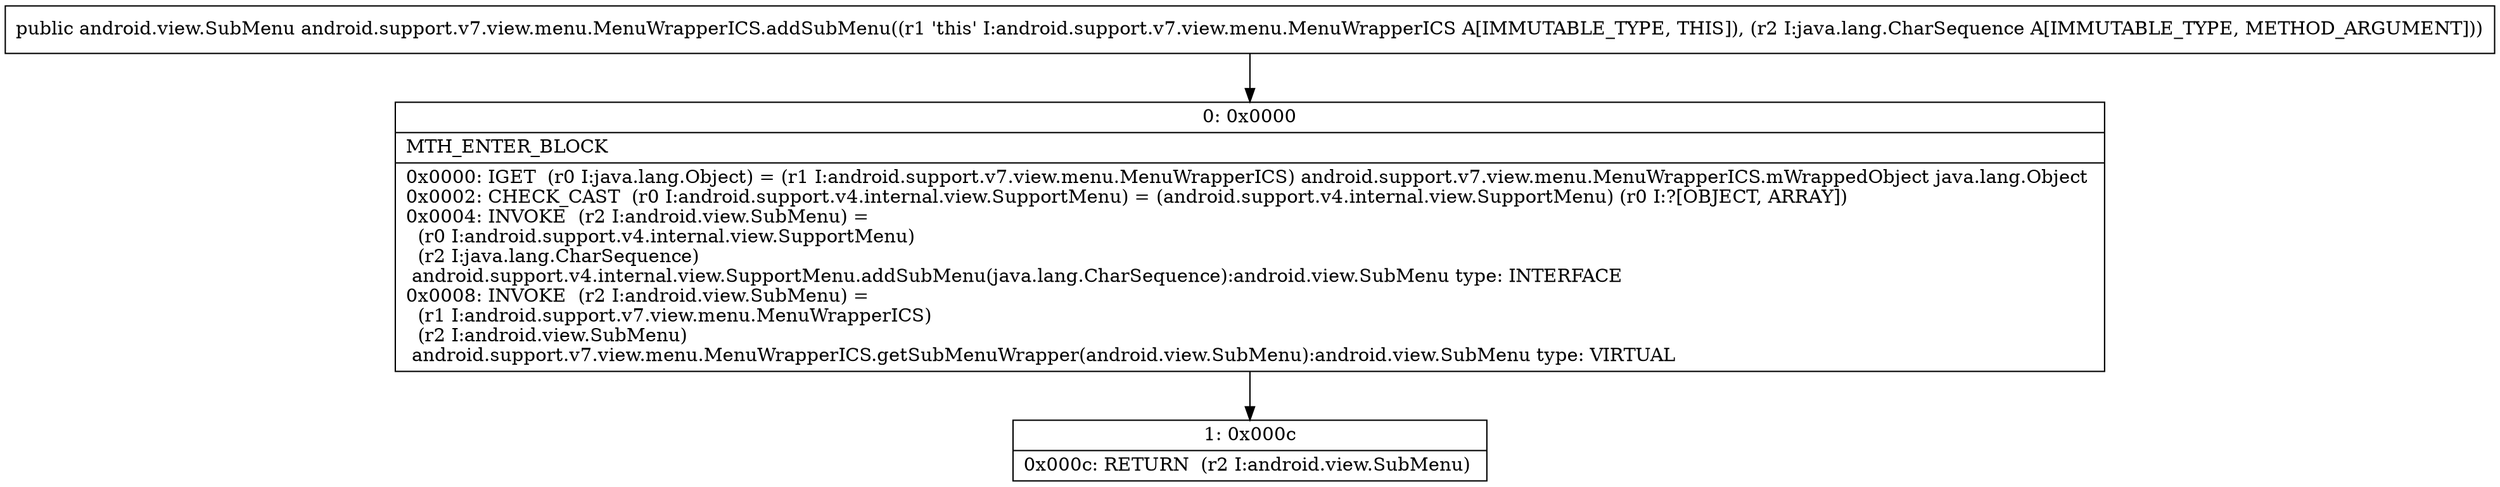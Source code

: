 digraph "CFG forandroid.support.v7.view.menu.MenuWrapperICS.addSubMenu(Ljava\/lang\/CharSequence;)Landroid\/view\/SubMenu;" {
Node_0 [shape=record,label="{0\:\ 0x0000|MTH_ENTER_BLOCK\l|0x0000: IGET  (r0 I:java.lang.Object) = (r1 I:android.support.v7.view.menu.MenuWrapperICS) android.support.v7.view.menu.MenuWrapperICS.mWrappedObject java.lang.Object \l0x0002: CHECK_CAST  (r0 I:android.support.v4.internal.view.SupportMenu) = (android.support.v4.internal.view.SupportMenu) (r0 I:?[OBJECT, ARRAY]) \l0x0004: INVOKE  (r2 I:android.view.SubMenu) = \l  (r0 I:android.support.v4.internal.view.SupportMenu)\l  (r2 I:java.lang.CharSequence)\l android.support.v4.internal.view.SupportMenu.addSubMenu(java.lang.CharSequence):android.view.SubMenu type: INTERFACE \l0x0008: INVOKE  (r2 I:android.view.SubMenu) = \l  (r1 I:android.support.v7.view.menu.MenuWrapperICS)\l  (r2 I:android.view.SubMenu)\l android.support.v7.view.menu.MenuWrapperICS.getSubMenuWrapper(android.view.SubMenu):android.view.SubMenu type: VIRTUAL \l}"];
Node_1 [shape=record,label="{1\:\ 0x000c|0x000c: RETURN  (r2 I:android.view.SubMenu) \l}"];
MethodNode[shape=record,label="{public android.view.SubMenu android.support.v7.view.menu.MenuWrapperICS.addSubMenu((r1 'this' I:android.support.v7.view.menu.MenuWrapperICS A[IMMUTABLE_TYPE, THIS]), (r2 I:java.lang.CharSequence A[IMMUTABLE_TYPE, METHOD_ARGUMENT])) }"];
MethodNode -> Node_0;
Node_0 -> Node_1;
}

